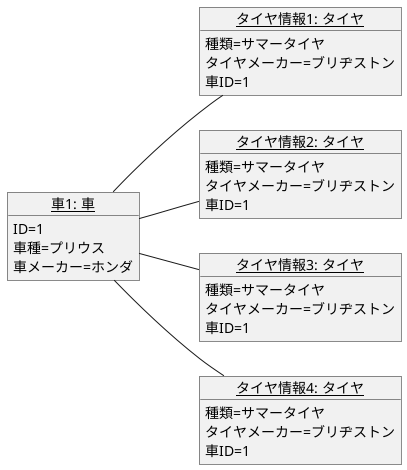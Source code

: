 @startuml 演習３－４ オブジェクト図
left to right direction
object "<u>車1: 車</u>" as k1 {
ID=1
車種=プリウス
車メーカー=ホンダ
}
object "<u>タイヤ情報1: タイヤ</u>" as t1 {
種類=サマータイヤ
タイヤメーカー=ブリヂストン
車ID=1
}
object "<u>タイヤ情報2: タイヤ</u>" as t2 {
種類=サマータイヤ
タイヤメーカー=ブリヂストン
車ID=1
}
object "<u>タイヤ情報3: タイヤ</u>" as t3 {
種類=サマータイヤ
タイヤメーカー=ブリヂストン
車ID=1
}
object "<u>タイヤ情報4: タイヤ</u>" as t4 {
種類=サマータイヤ
タイヤメーカー=ブリヂストン
車ID=1
}
k1 -- t1
k1 -- t2
k1 -- t3
k1 -- t4

@enduml